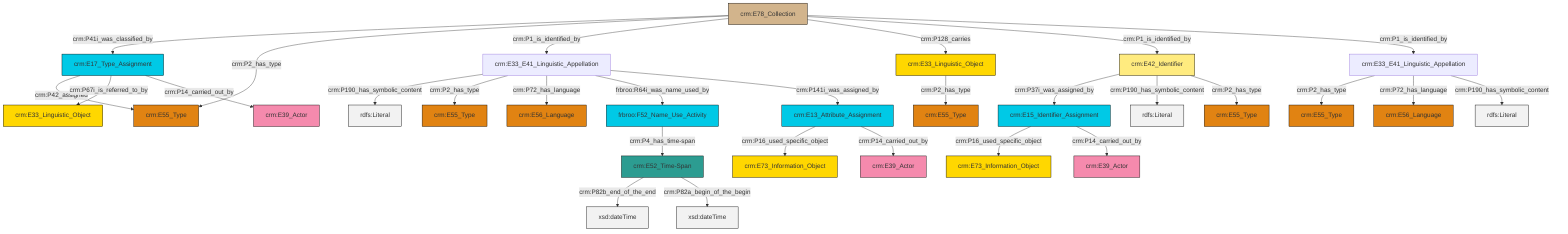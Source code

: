 graph TD
classDef Literal fill:#f2f2f2,stroke:#000000;
classDef CRM_Entity fill:#FFFFFF,stroke:#000000;
classDef Temporal_Entity fill:#00C9E6, stroke:#000000;
classDef Type fill:#E18312, stroke:#000000;
classDef Time-Span fill:#2C9C91, stroke:#000000;
classDef Appellation fill:#FFEB7F, stroke:#000000;
classDef Place fill:#008836, stroke:#000000;
classDef Persistent_Item fill:#B266B2, stroke:#000000;
classDef Conceptual_Object fill:#FFD700, stroke:#000000;
classDef Physical_Thing fill:#D2B48C, stroke:#000000;
classDef Actor fill:#f58aad, stroke:#000000;
classDef PC_Classes fill:#4ce600, stroke:#000000;
classDef Multi fill:#cccccc,stroke:#000000;

0["crm:E33_E41_Linguistic_Appellation"]:::Default -->|crm:P2_has_type| 2["crm:E55_Type"]:::Type
3["crm:E33_E41_Linguistic_Appellation"]:::Default -->|crm:P190_has_symbolic_content| 4[rdfs:Literal]:::Literal
5["crm:E42_Identifier"]:::Appellation -->|crm:P37i_was_assigned_by| 6["crm:E15_Identifier_Assignment"]:::Temporal_Entity
7["crm:E78_Collection"]:::Physical_Thing -->|crm:P41i_was_classified_by| 8["crm:E17_Type_Assignment"]:::Temporal_Entity
15["frbroo:F52_Name_Use_Activity"]:::Temporal_Entity -->|crm:P4_has_time-span| 16["crm:E52_Time-Span"]:::Time-Span
3["crm:E33_E41_Linguistic_Appellation"]:::Default -->|crm:P2_has_type| 19["crm:E55_Type"]:::Type
7["crm:E78_Collection"]:::Physical_Thing -->|crm:P2_has_type| 20["crm:E55_Type"]:::Type
24["crm:E13_Attribute_Assignment"]:::Temporal_Entity -->|crm:P16_used_specific_object| 22["crm:E73_Information_Object"]:::Conceptual_Object
8["crm:E17_Type_Assignment"]:::Temporal_Entity -->|crm:P42_assigned| 20["crm:E55_Type"]:::Type
8["crm:E17_Type_Assignment"]:::Temporal_Entity -->|crm:P67i_is_referred_to_by| 25["crm:E33_Linguistic_Object"]:::Conceptual_Object
6["crm:E15_Identifier_Assignment"]:::Temporal_Entity -->|crm:P16_used_specific_object| 26["crm:E73_Information_Object"]:::Conceptual_Object
3["crm:E33_E41_Linguistic_Appellation"]:::Default -->|crm:P72_has_language| 27["crm:E56_Language"]:::Type
16["crm:E52_Time-Span"]:::Time-Span -->|crm:P82b_end_of_the_end| 30[xsd:dateTime]:::Literal
7["crm:E78_Collection"]:::Physical_Thing -->|crm:P1_is_identified_by| 3["crm:E33_E41_Linguistic_Appellation"]:::Default
5["crm:E42_Identifier"]:::Appellation -->|crm:P190_has_symbolic_content| 35[rdfs:Literal]:::Literal
7["crm:E78_Collection"]:::Physical_Thing -->|crm:P128_carries| 36["crm:E33_Linguistic_Object"]:::Conceptual_Object
3["crm:E33_E41_Linguistic_Appellation"]:::Default -->|frbroo:R64i_was_name_used_by| 15["frbroo:F52_Name_Use_Activity"]:::Temporal_Entity
7["crm:E78_Collection"]:::Physical_Thing -->|crm:P1_is_identified_by| 5["crm:E42_Identifier"]:::Appellation
5["crm:E42_Identifier"]:::Appellation -->|crm:P2_has_type| 39["crm:E55_Type"]:::Type
0["crm:E33_E41_Linguistic_Appellation"]:::Default -->|crm:P72_has_language| 28["crm:E56_Language"]:::Type
8["crm:E17_Type_Assignment"]:::Temporal_Entity -->|crm:P14_carried_out_by| 11["crm:E39_Actor"]:::Actor
24["crm:E13_Attribute_Assignment"]:::Temporal_Entity -->|crm:P14_carried_out_by| 17["crm:E39_Actor"]:::Actor
0["crm:E33_E41_Linguistic_Appellation"]:::Default -->|crm:P190_has_symbolic_content| 46[rdfs:Literal]:::Literal
3["crm:E33_E41_Linguistic_Appellation"]:::Default -->|crm:P141i_was_assigned_by| 24["crm:E13_Attribute_Assignment"]:::Temporal_Entity
7["crm:E78_Collection"]:::Physical_Thing -->|crm:P1_is_identified_by| 0["crm:E33_E41_Linguistic_Appellation"]:::Default
16["crm:E52_Time-Span"]:::Time-Span -->|crm:P82a_begin_of_the_begin| 49[xsd:dateTime]:::Literal
36["crm:E33_Linguistic_Object"]:::Conceptual_Object -->|crm:P2_has_type| 9["crm:E55_Type"]:::Type
6["crm:E15_Identifier_Assignment"]:::Temporal_Entity -->|crm:P14_carried_out_by| 13["crm:E39_Actor"]:::Actor
